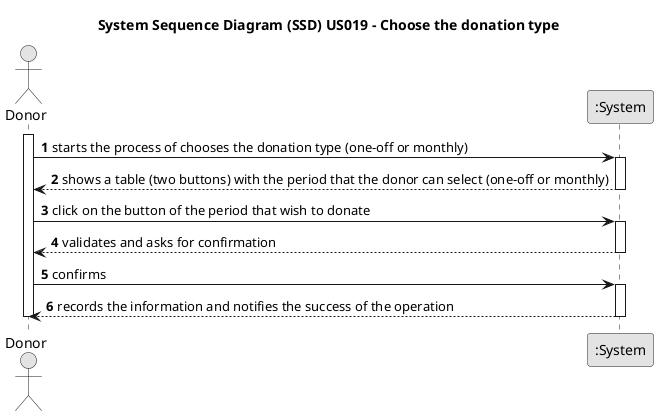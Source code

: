 @startuml
skinparam monochrome true
skinparam packageStyle rectangle
skinparam shadowing false

title System Sequence Diagram (SSD) US019 - Choose the donation type

autonumber

actor Donor
participant ":System" as System

activate Donor
    Donor -> System : starts the process of chooses the donation type (one-off or monthly)
    activate System
        System --> Donor : shows a table (two buttons) with the period that the donor can select (one-off or monthly)
    deactivate System

    Donor -> System : click on the button of the period that wish to donate
    activate System
        System --> Donor : validates and asks for confirmation
    deactivate System

    Donor -> System : confirms
    activate System
        System --> Donor : records the information and notifies the success of the operation
    deactivate System
deactivate Donor

@enduml